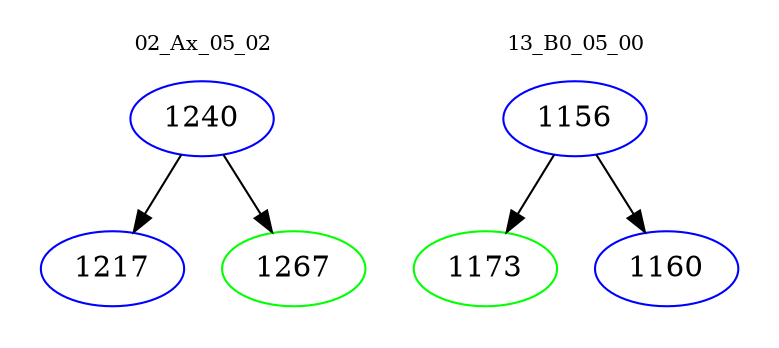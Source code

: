 digraph{
subgraph cluster_0 {
color = white
label = "02_Ax_05_02";
fontsize=10;
T0_1240 [label="1240", color="blue"]
T0_1240 -> T0_1217 [color="black"]
T0_1217 [label="1217", color="blue"]
T0_1240 -> T0_1267 [color="black"]
T0_1267 [label="1267", color="green"]
}
subgraph cluster_1 {
color = white
label = "13_B0_05_00";
fontsize=10;
T1_1156 [label="1156", color="blue"]
T1_1156 -> T1_1173 [color="black"]
T1_1173 [label="1173", color="green"]
T1_1156 -> T1_1160 [color="black"]
T1_1160 [label="1160", color="blue"]
}
}
